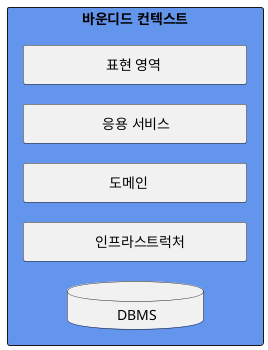 @startuml

skinparam ranksep 20

rectangle "바운디드 컨텍스트" #CornflowerBlue {
    rectangle "\t\t    표현 영역    \t\t\t" as a
    rectangle "\t\t   응용 서비스 \t\t\t" as b
    rectangle "\t\t     도메인   \t\t\t" as c
    rectangle "\t\t 인프라스트럭처 \t\t" as d
    database "\t   DBMS     \t" as e

    a -[hidden]down- b
    b -[hidden]down- c
    c -[hidden]down- d
    d -[hidden]down- e
}

@enduml